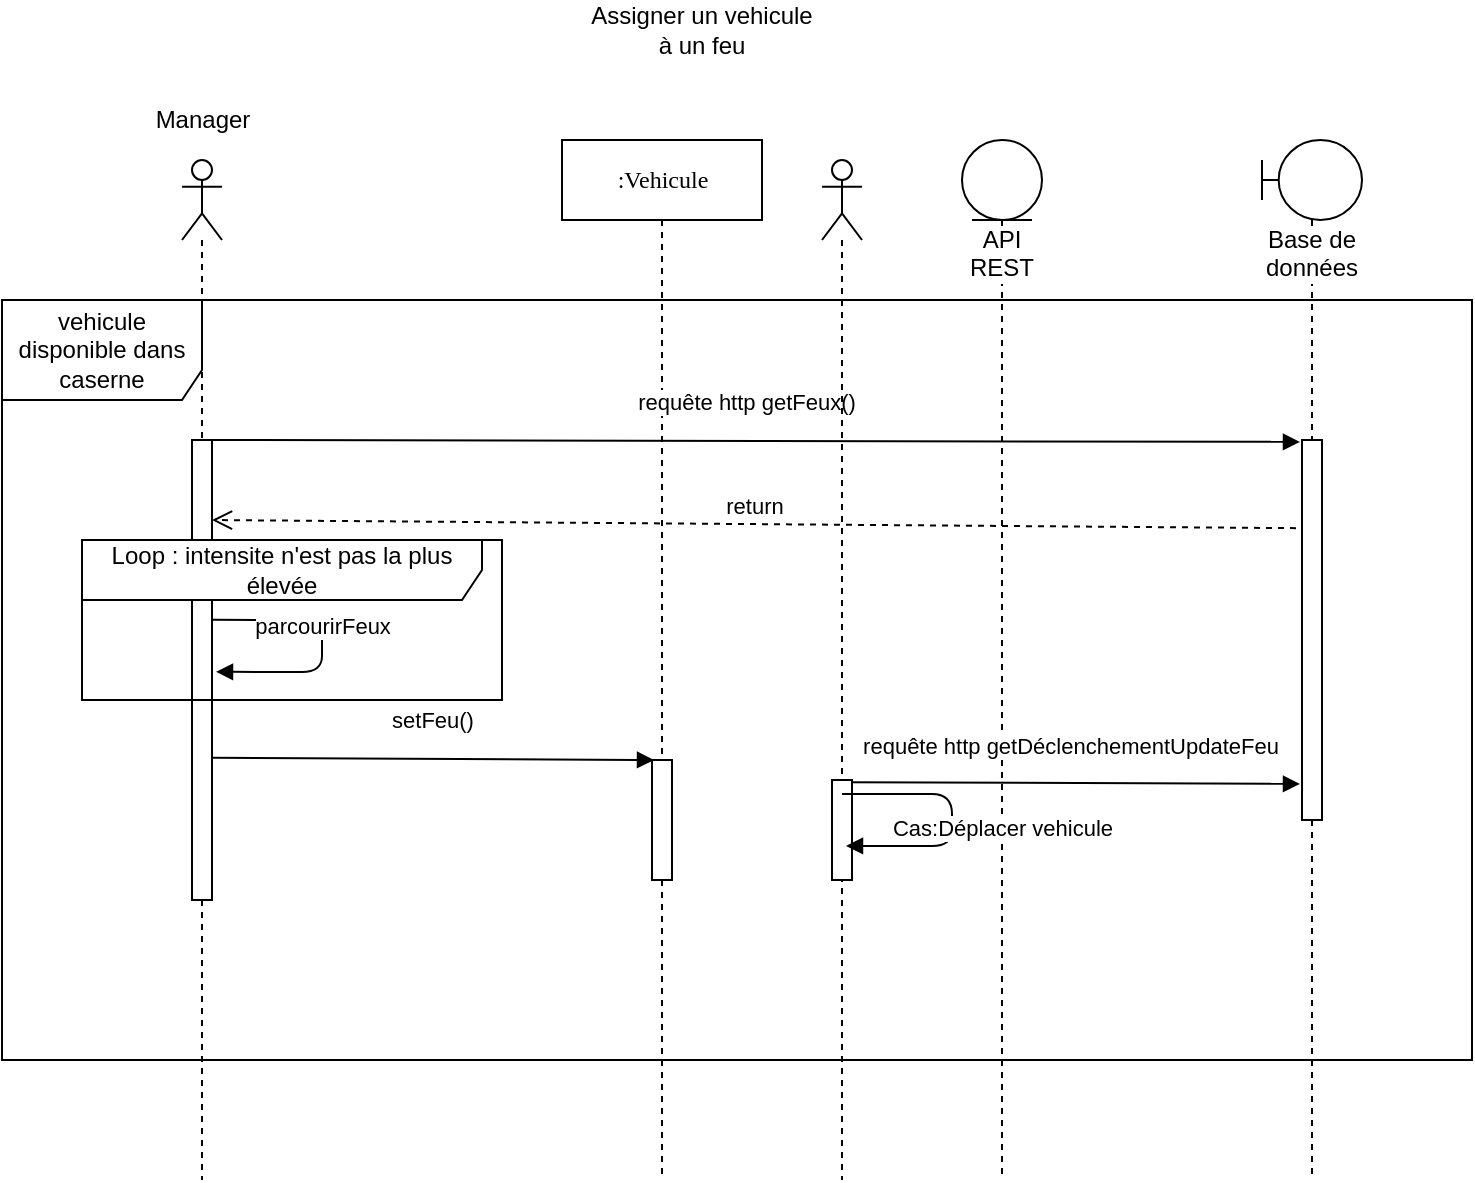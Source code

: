 <mxfile version="12.4.3" type="device" pages="1"><diagram name="Page-1" id="13e1069c-82ec-6db2-03f1-153e76fe0fe0"><mxGraphModel dx="868" dy="421" grid="1" gridSize="10" guides="1" tooltips="1" connect="1" arrows="1" fold="1" page="1" pageScale="1" pageWidth="1100" pageHeight="850" background="#ffffff" math="0" shadow="0"><root><mxCell id="0"/><mxCell id="1" parent="0"/><mxCell id="6P96B2WbWCPvgYvUBFkt-2" value="vehicule disponible dans caserne" style="shape=umlFrame;whiteSpace=wrap;html=1;shadow=0;width=100;height=50;" vertex="1" parent="1"><mxGeometry x="50" y="150" width="735" height="380" as="geometry"/></mxCell><mxCell id="7baba1c4bc27f4b0-8" value=":Vehicule" style="html=1;points=[];perimeter=orthogonalPerimeter;shape=umlLifeline;participant=label;shadow=0;fontFamily=Verdana;fontSize=12;fontColor=#000000;align=center;strokeColor=#000000;strokeWidth=1;fillColor=#ffffff;recursiveResize=0;container=1;collapsible=0;" parent="1" vertex="1"><mxGeometry x="330" y="70" width="100" height="520" as="geometry"/></mxCell><mxCell id="6P96B2WbWCPvgYvUBFkt-13" value="" style="html=1;points=[];perimeter=orthogonalPerimeter;" vertex="1" parent="7baba1c4bc27f4b0-8"><mxGeometry x="45" y="310" width="10" height="60" as="geometry"/></mxCell><mxCell id="k4Jhj-kdVfevdxZBElXo-4" value="Assigner un vehicule à un feu" style="text;html=1;strokeColor=none;fillColor=none;align=center;verticalAlign=middle;whiteSpace=wrap;rounded=0;" parent="1" vertex="1"><mxGeometry x="340" width="120" height="30" as="geometry"/></mxCell><mxCell id="k4Jhj-kdVfevdxZBElXo-10" value="" style="shape=umlLifeline;participant=umlActor;perimeter=lifelinePerimeter;whiteSpace=wrap;html=1;container=1;collapsible=0;recursiveResize=0;verticalAlign=top;spacingTop=36;labelBackgroundColor=#ffffff;outlineConnect=0;" parent="1" vertex="1"><mxGeometry x="140" y="80" width="20" height="510" as="geometry"/></mxCell><mxCell id="6P96B2WbWCPvgYvUBFkt-12" value="" style="html=1;points=[];perimeter=orthogonalPerimeter;" vertex="1" parent="k4Jhj-kdVfevdxZBElXo-10"><mxGeometry x="5" y="140" width="10" height="230" as="geometry"/></mxCell><mxCell id="6P96B2WbWCPvgYvUBFkt-17" value="parcourirFeux" style="html=1;verticalAlign=bottom;endArrow=block;entryX=1.2;entryY=0.504;entryDx=0;entryDy=0;entryPerimeter=0;exitX=1;exitY=0.391;exitDx=0;exitDy=0;exitPerimeter=0;" edge="1" parent="k4Jhj-kdVfevdxZBElXo-10" source="6P96B2WbWCPvgYvUBFkt-12" target="6P96B2WbWCPvgYvUBFkt-12"><mxGeometry width="80" relative="1" as="geometry"><mxPoint x="20" y="240" as="sourcePoint"/><mxPoint x="70" y="250" as="targetPoint"/><Array as="points"><mxPoint x="70" y="230"/><mxPoint x="70" y="256"/></Array></mxGeometry></mxCell><mxCell id="k4Jhj-kdVfevdxZBElXo-11" value="Base de données" style="shape=umlLifeline;participant=umlBoundary;perimeter=lifelinePerimeter;whiteSpace=wrap;html=1;container=1;collapsible=0;recursiveResize=0;verticalAlign=top;spacingTop=36;labelBackgroundColor=#ffffff;outlineConnect=0;" parent="1" vertex="1"><mxGeometry x="680" y="70" width="50" height="520" as="geometry"/></mxCell><mxCell id="k4Jhj-kdVfevdxZBElXo-13" value="" style="html=1;points=[];perimeter=orthogonalPerimeter;" parent="k4Jhj-kdVfevdxZBElXo-11" vertex="1"><mxGeometry x="20" y="150" width="10" height="190" as="geometry"/></mxCell><mxCell id="k4Jhj-kdVfevdxZBElXo-19" value="requête http getFeux()" style="html=1;verticalAlign=bottom;endArrow=block;entryX=-0.1;entryY=0.005;entryDx=0;entryDy=0;entryPerimeter=0;exitX=0.9;exitY=0;exitDx=0;exitDy=0;exitPerimeter=0;" parent="1" source="6P96B2WbWCPvgYvUBFkt-12" target="k4Jhj-kdVfevdxZBElXo-13" edge="1"><mxGeometry x="-0.02" y="10" relative="1" as="geometry"><mxPoint x="305" y="210" as="sourcePoint"/><mxPoint x="1" as="offset"/></mxGeometry></mxCell><mxCell id="k4Jhj-kdVfevdxZBElXo-21" value="API REST" style="shape=umlLifeline;participant=umlEntity;perimeter=lifelinePerimeter;whiteSpace=wrap;html=1;container=1;collapsible=0;recursiveResize=0;verticalAlign=top;spacingTop=36;labelBackgroundColor=#ffffff;outlineConnect=0;size=40;" parent="1" vertex="1"><mxGeometry x="530" y="70" width="40" height="520" as="geometry"/></mxCell><mxCell id="lzG93RZWgKzmJdwZDyaG-1" value="Manager" style="text;html=1;align=center;verticalAlign=middle;resizable=0;points=[];;autosize=1;" parent="1" vertex="1"><mxGeometry x="120" y="50" width="60" height="20" as="geometry"/></mxCell><mxCell id="6P96B2WbWCPvgYvUBFkt-10" value="return" style="html=1;verticalAlign=bottom;endArrow=open;dashed=1;endSize=8;exitX=-0.3;exitY=0.232;exitDx=0;exitDy=0;exitPerimeter=0;entryX=1;entryY=0.174;entryDx=0;entryDy=0;entryPerimeter=0;" edge="1" parent="1" source="k4Jhj-kdVfevdxZBElXo-13" target="6P96B2WbWCPvgYvUBFkt-12"><mxGeometry relative="1" as="geometry"><mxPoint x="690" y="420" as="sourcePoint"/><mxPoint x="156" y="267" as="targetPoint"/></mxGeometry></mxCell><mxCell id="6P96B2WbWCPvgYvUBFkt-11" value="setFeu()" style="html=1;verticalAlign=bottom;endArrow=block;entryX=0.1;entryY=0;entryDx=0;entryDy=0;entryPerimeter=0;exitX=1;exitY=0.691;exitDx=0;exitDy=0;exitPerimeter=0;" edge="1" parent="1" source="6P96B2WbWCPvgYvUBFkt-12" target="6P96B2WbWCPvgYvUBFkt-13"><mxGeometry x="-0.02" y="10" relative="1" as="geometry"><mxPoint x="160" y="290" as="sourcePoint"/><mxPoint x="1" as="offset"/><mxPoint x="380" y="279" as="targetPoint"/></mxGeometry></mxCell><mxCell id="6P96B2WbWCPvgYvUBFkt-25" value="requête http getDéclenchementUpdateFeu" style="html=1;verticalAlign=bottom;endArrow=block;entryX=-0.1;entryY=0.905;entryDx=0;entryDy=0;entryPerimeter=0;exitX=0.6;exitY=0.61;exitDx=0;exitDy=0;exitPerimeter=0;" edge="1" parent="1" target="k4Jhj-kdVfevdxZBElXo-13"><mxGeometry x="-0.02" y="10" relative="1" as="geometry"><mxPoint x="472" y="391.1" as="sourcePoint"/><mxPoint x="1" as="offset"/><mxPoint x="715" y="232.31" as="targetPoint"/></mxGeometry></mxCell><mxCell id="6P96B2WbWCPvgYvUBFkt-26" value="" style="shape=umlLifeline;participant=umlActor;perimeter=lifelinePerimeter;whiteSpace=wrap;html=1;container=1;collapsible=0;recursiveResize=0;verticalAlign=top;spacingTop=36;labelBackgroundColor=#ffffff;outlineConnect=0;shadow=0;" vertex="1" parent="1"><mxGeometry x="460" y="80" width="20" height="510" as="geometry"/></mxCell><mxCell id="6P96B2WbWCPvgYvUBFkt-28" value="" style="html=1;points=[];perimeter=orthogonalPerimeter;" vertex="1" parent="6P96B2WbWCPvgYvUBFkt-26"><mxGeometry x="5" y="310" width="10" height="50" as="geometry"/></mxCell><mxCell id="6P96B2WbWCPvgYvUBFkt-27" value="Cas:Déplacer vehicule" style="html=1;verticalAlign=bottom;endArrow=block;entryX=1.2;entryY=0.504;entryDx=0;entryDy=0;entryPerimeter=0;exitX=1;exitY=0.391;exitDx=0;exitDy=0;exitPerimeter=0;" edge="1" parent="1"><mxGeometry x="0.209" y="-25" width="80" relative="1" as="geometry"><mxPoint x="470" y="396.96" as="sourcePoint"/><mxPoint x="472" y="422.95" as="targetPoint"/><Array as="points"><mxPoint x="525" y="397.03"/><mxPoint x="525" y="423.03"/></Array><mxPoint x="25" y="25" as="offset"/></mxGeometry></mxCell><mxCell id="6P96B2WbWCPvgYvUBFkt-14" value="Loop : intensite n'est pas la plus élevée" style="shape=umlFrame;whiteSpace=wrap;html=1;shadow=0;width=200;height=30;" vertex="1" parent="1"><mxGeometry x="90" y="270" width="210" height="80" as="geometry"/></mxCell></root></mxGraphModel></diagram></mxfile>